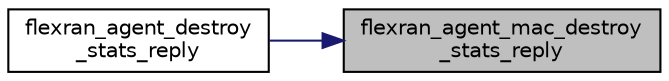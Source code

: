 digraph "flexran_agent_mac_destroy_stats_reply"
{
 // LATEX_PDF_SIZE
  edge [fontname="Helvetica",fontsize="10",labelfontname="Helvetica",labelfontsize="10"];
  node [fontname="Helvetica",fontsize="10",shape=record];
  rankdir="RL";
  Node1 [label="flexran_agent_mac_destroy\l_stats_reply",height=0.2,width=0.4,color="black", fillcolor="grey75", style="filled", fontcolor="black",tooltip=" "];
  Node1 -> Node2 [dir="back",color="midnightblue",fontsize="10",style="solid",fontname="Helvetica"];
  Node2 [label="flexran_agent_destroy\l_stats_reply",height=0.2,width=0.4,color="black", fillcolor="white", style="filled",URL="$flexran__agent__handler_8c.html#a83255632216ec44fde52586e49d65d63",tooltip=" "];
}
